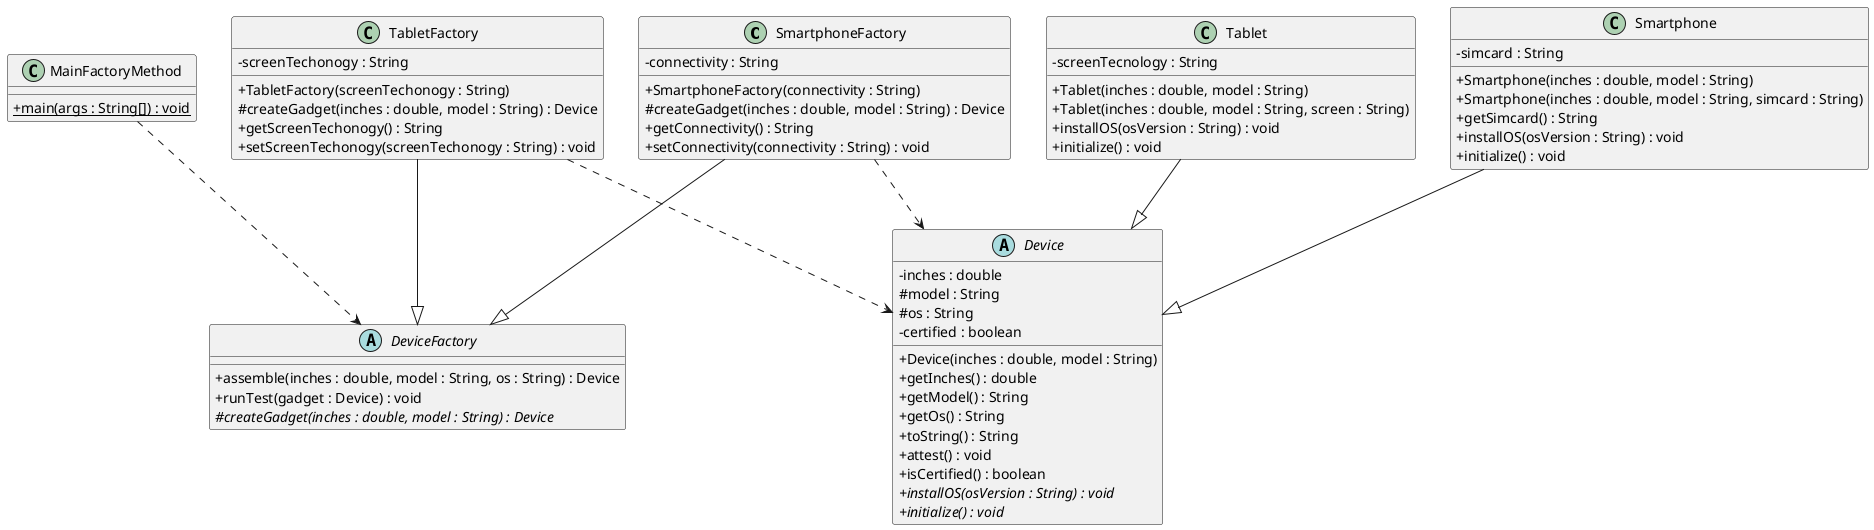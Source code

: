 @startuml DeviceFactory
' remove icon skins
skinparam classAttributeIconSize 0
class SmartphoneFactory{
- connectivity : String
+ SmartphoneFactory(connectivity : String)
# createGadget(inches : double, model : String) : Device
+ getConnectivity() : String
+ setConnectivity(connectivity : String) : void
}
SmartphoneFactory --|> DeviceFactory
SmartphoneFactory ..> Device

abstract class Device{
- inches : double
# model : String
# os : String
- certified : boolean
+ Device(inches : double, model : String)
+ getInches() : double
+ getModel() : String
+ getOs() : String
+ toString() : String
+ attest() : void
+ isCertified() : boolean
+ {abstract} installOS(osVersion : String) : void
+ {abstract} initialize() : void
}
class Smartphone{
- simcard : String
+ Smartphone(inches : double, model : String)
+ Smartphone(inches : double, model : String, simcard : String)
+ getSimcard() : String
+ installOS(osVersion : String) : void
+ initialize() : void
}
Smartphone --|> Device
class TabletFactory{
- screenTechonogy : String
+ TabletFactory(screenTechonogy : String)
# createGadget(inches : double, model : String) : Device
+ getScreenTechonogy() : String
+ setScreenTechonogy(screenTechonogy : String) : void
}
TabletFactory --|> DeviceFactory
TabletFactory ..> Device

abstract class DeviceFactory{
+ assemble(inches : double, model : String, os : String) : Device
+ runTest(gadget : Device) : void
# {abstract} createGadget(inches : double, model : String) : Device
}
class MainFactoryMethod{
+ {static} main(args : String[]) : void
}

MainFactoryMethod ..> DeviceFactory

class Tablet{
- screenTecnology : String
+ Tablet(inches : double, model : String)
+ Tablet(inches : double, model : String, screen : String)
+ installOS(osVersion : String) : void
+ initialize() : void
}
Tablet --|> Device
@enduml